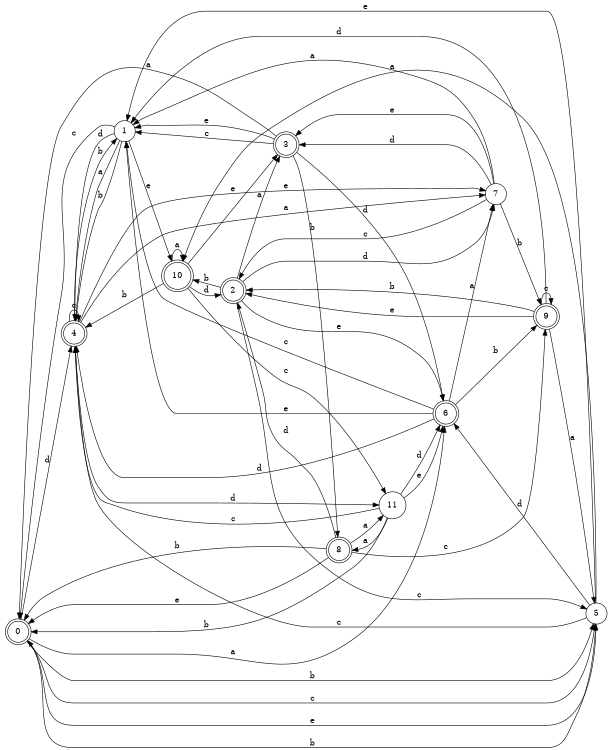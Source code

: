 digraph n10_6 {
__start0 [label="" shape="none"];

rankdir=LR;
size="8,5";

s0 [style="rounded,filled", color="black", fillcolor="white" shape="doublecircle", label="0"];
s1 [style="filled", color="black", fillcolor="white" shape="circle", label="1"];
s2 [style="rounded,filled", color="black", fillcolor="white" shape="doublecircle", label="2"];
s3 [style="rounded,filled", color="black", fillcolor="white" shape="doublecircle", label="3"];
s4 [style="rounded,filled", color="black", fillcolor="white" shape="doublecircle", label="4"];
s5 [style="filled", color="black", fillcolor="white" shape="circle", label="5"];
s6 [style="rounded,filled", color="black", fillcolor="white" shape="doublecircle", label="6"];
s7 [style="filled", color="black", fillcolor="white" shape="circle", label="7"];
s8 [style="rounded,filled", color="black", fillcolor="white" shape="doublecircle", label="8"];
s9 [style="rounded,filled", color="black", fillcolor="white" shape="doublecircle", label="9"];
s10 [style="rounded,filled", color="black", fillcolor="white" shape="doublecircle", label="10"];
s11 [style="filled", color="black", fillcolor="white" shape="circle", label="11"];
s0 -> s6 [label="a"];
s0 -> s5 [label="b"];
s0 -> s5 [label="c"];
s0 -> s4 [label="d"];
s0 -> s5 [label="e"];
s1 -> s4 [label="a"];
s1 -> s4 [label="b"];
s1 -> s0 [label="c"];
s1 -> s4 [label="d"];
s1 -> s10 [label="e"];
s2 -> s3 [label="a"];
s2 -> s10 [label="b"];
s2 -> s5 [label="c"];
s2 -> s7 [label="d"];
s2 -> s6 [label="e"];
s3 -> s0 [label="a"];
s3 -> s8 [label="b"];
s3 -> s1 [label="c"];
s3 -> s6 [label="d"];
s3 -> s1 [label="e"];
s4 -> s7 [label="a"];
s4 -> s1 [label="b"];
s4 -> s4 [label="c"];
s4 -> s11 [label="d"];
s4 -> s7 [label="e"];
s5 -> s10 [label="a"];
s5 -> s0 [label="b"];
s5 -> s4 [label="c"];
s5 -> s6 [label="d"];
s5 -> s1 [label="e"];
s6 -> s7 [label="a"];
s6 -> s9 [label="b"];
s6 -> s1 [label="c"];
s6 -> s4 [label="d"];
s6 -> s1 [label="e"];
s7 -> s1 [label="a"];
s7 -> s9 [label="b"];
s7 -> s2 [label="c"];
s7 -> s3 [label="d"];
s7 -> s3 [label="e"];
s8 -> s11 [label="a"];
s8 -> s0 [label="b"];
s8 -> s9 [label="c"];
s8 -> s2 [label="d"];
s8 -> s0 [label="e"];
s9 -> s5 [label="a"];
s9 -> s2 [label="b"];
s9 -> s9 [label="c"];
s9 -> s1 [label="d"];
s9 -> s2 [label="e"];
s10 -> s10 [label="a"];
s10 -> s4 [label="b"];
s10 -> s11 [label="c"];
s10 -> s2 [label="d"];
s10 -> s3 [label="e"];
s11 -> s8 [label="a"];
s11 -> s0 [label="b"];
s11 -> s4 [label="c"];
s11 -> s6 [label="d"];
s11 -> s6 [label="e"];

}